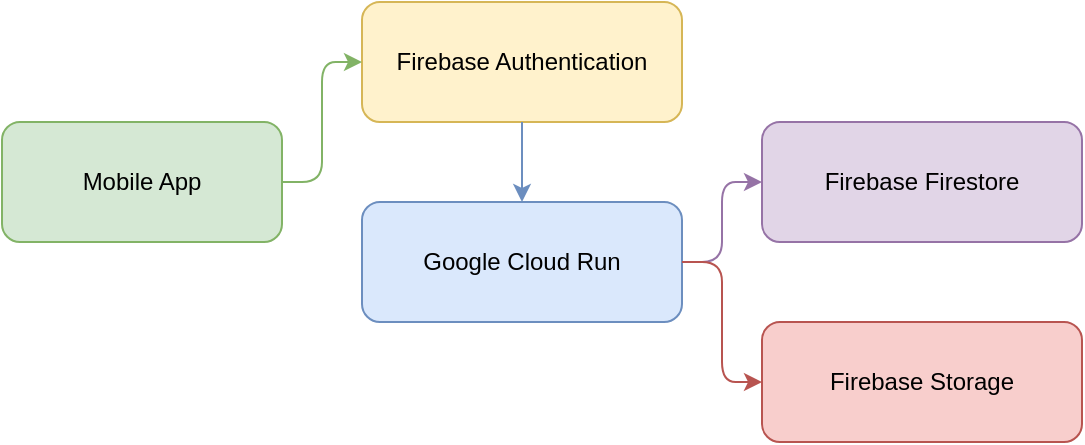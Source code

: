 <mxfile>
  <diagram name="Simplified Cloud Architecture">
    <mxGraphModel dx="1110" dy="660" grid="1" gridSize="10" guides="1" tooltips="1" connect="1" arrows="1" fold="1" page="1" pageScale="1" pageWidth="1169" pageHeight="827" math="0" shadow="0">
      <root>
        <mxCell id="0" />
        <mxCell id="1" parent="0" />
        <!-- Mobile App -->
        <mxCell id="2" value="Mobile App" style="rounded=1;whiteSpace=wrap;html=1;fillColor=#D5E8D4;strokeColor=#82B366;" vertex="1" parent="1">
          <mxGeometry x="140" y="100" width="140" height="60" as="geometry" />
        </mxCell>
        <!-- Firebase Authentication -->
        <mxCell id="3" value="Firebase Authentication" style="rounded=1;whiteSpace=wrap;html=1;fillColor=#FFF2CC;strokeColor=#D6B656;" vertex="1" parent="1">
          <mxGeometry x="320" y="40" width="160" height="60" as="geometry" />
        </mxCell>
        <!-- Google Cloud Run -->
        <mxCell id="4" value="Google Cloud Run" style="rounded=1;whiteSpace=wrap;html=1;fillColor=#DAE8FC;strokeColor=#6C8EBF;" vertex="1" parent="1">
          <mxGeometry x="320" y="140" width="160" height="60" as="geometry" />
        </mxCell>
        <!-- Firebase Firestore -->
        <mxCell id="5" value="Firebase Firestore" style="rounded=1;whiteSpace=wrap;html=1;fillColor=#E1D5E7;strokeColor=#9673A6;" vertex="1" parent="1">
          <mxGeometry x="520" y="100" width="160" height="60" as="geometry" />
        </mxCell>
        <!-- Firebase Storage -->
        <mxCell id="6" value="Firebase Storage" style="rounded=1;whiteSpace=wrap;html=1;fillColor=#F8CECC;strokeColor=#B85450;" vertex="1" parent="1">
          <mxGeometry x="520" y="200" width="160" height="60" as="geometry" />
        </mxCell>
        <!-- Connections -->
        <mxCell id="7" style="edgeStyle=orthogonalEdgeStyle;rounded=1;orthogonalLoop=1;html=1;strokeColor=#82B366;" edge="1" parent="1" source="2" target="3">
          <mxGeometry relative="1" as="geometry" />
        </mxCell>
        <mxCell id="8" style="edgeStyle=orthogonalEdgeStyle;rounded=1;orthogonalLoop=1;html=1;strokeColor=#6C8EBF;" edge="1" parent="1" source="3" target="4">
          <mxGeometry relative="1" as="geometry" />
        </mxCell>
        <mxCell id="9" style="edgeStyle=orthogonalEdgeStyle;rounded=1;orthogonalLoop=1;html=1;strokeColor=#9673A6;" edge="1" parent="1" source="4" target="5">
          <mxGeometry relative="1" as="geometry" />
        </mxCell>
        <mxCell id="10" style="edgeStyle=orthogonalEdgeStyle;rounded=1;orthogonalLoop=1;html=1;strokeColor=#B85450;" edge="1" parent="1" source="4" target="6">
          <mxGeometry relative="1" as="geometry" />
        </mxCell>
      </root>
    </mxGraphModel>
  </diagram>
</mxfile>
